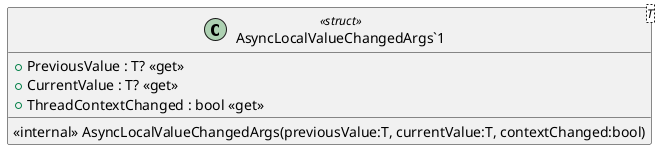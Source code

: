 @startuml
class "AsyncLocalValueChangedArgs`1"<T> <<struct>> {
    + PreviousValue : T? <<get>>
    + CurrentValue : T? <<get>>
    + ThreadContextChanged : bool <<get>>
    <<internal>> AsyncLocalValueChangedArgs(previousValue:T, currentValue:T, contextChanged:bool)
}
@enduml
